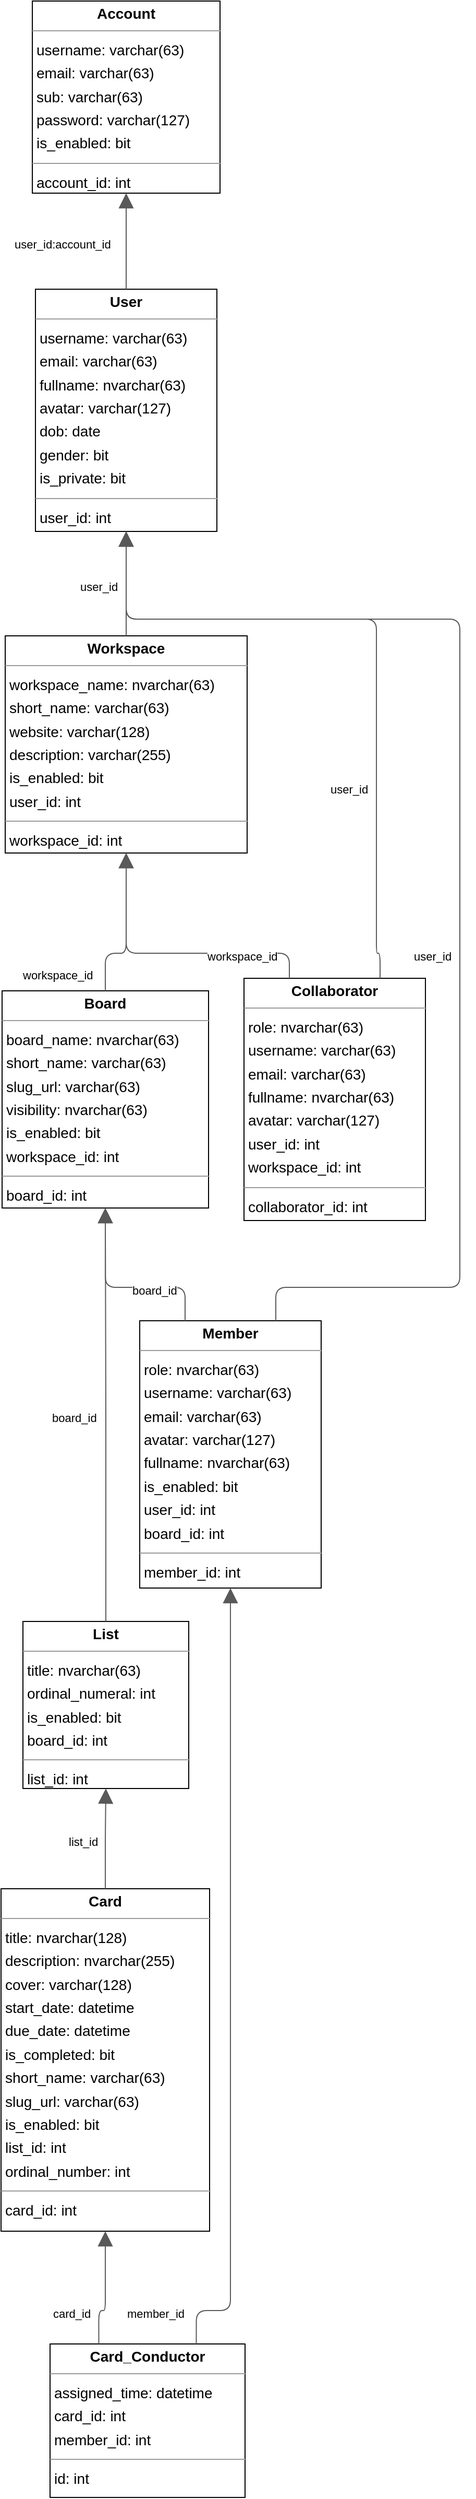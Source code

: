 <mxGraphModel dx="0" dy="0" grid="1" gridSize="10" guides="1" tooltips="1" connect="1" arrows="1" fold="1" page="0" pageScale="1" background="none" math="0" shadow="0">
  <root>
    <mxCell id="0" />
    <mxCell id="1" parent="0" />
    <mxCell id="node7" parent="1" vertex="1" value="&lt;p style=&quot;margin:0px;margin-top:4px;text-align:center;&quot;&gt;&lt;b&gt;Account&lt;/b&gt;&lt;/p&gt;&lt;hr size=&quot;1&quot;/&gt;&lt;p style=&quot;margin:0 0 0 4px;line-height:1.6;&quot;&gt; username: varchar(63)&lt;br/&gt; email: varchar(63)&lt;br/&gt; sub: varchar(63)&lt;br/&gt; password: varchar(127)&lt;br/&gt; is_enabled: bit&lt;/p&gt;&lt;hr size=&quot;1&quot;/&gt;&lt;p style=&quot;margin:0 0 0 4px;line-height:1.6;&quot;&gt; account_id: int&lt;/p&gt;" style="verticalAlign=top;align=left;overflow=fill;fontSize=14;fontFamily=Helvetica;html=1;rounded=0;shadow=0;comic=0;labelBackgroundColor=none;strokeWidth=1;">
      <mxGeometry x="-86" y="-164" width="180" height="184" as="geometry" />
    </mxCell>
    <mxCell id="node2" parent="1" vertex="1" value="&lt;p style=&quot;margin:0px;margin-top:4px;text-align:center;&quot;&gt;&lt;b&gt;Board&lt;/b&gt;&lt;/p&gt;&lt;hr size=&quot;1&quot;/&gt;&lt;p style=&quot;margin:0 0 0 4px;line-height:1.6;&quot;&gt; board_name: nvarchar(63)&lt;br/&gt; short_name: varchar(63)&lt;br/&gt; slug_url: varchar(63)&lt;br/&gt; visibility: nvarchar(63)&lt;br/&gt; is_enabled: bit&lt;br/&gt; workspace_id: int&lt;/p&gt;&lt;hr size=&quot;1&quot;/&gt;&lt;p style=&quot;margin:0 0 0 4px;line-height:1.6;&quot;&gt; board_id: int&lt;/p&gt;" style="verticalAlign=top;align=left;overflow=fill;fontSize=14;fontFamily=Helvetica;html=1;rounded=0;shadow=0;comic=0;labelBackgroundColor=none;strokeWidth=1;">
      <mxGeometry x="-115" y="784" width="198" height="208" as="geometry" />
    </mxCell>
    <mxCell id="node3" parent="1" vertex="1" value="&lt;p style=&quot;margin:0px;margin-top:4px;text-align:center;&quot;&gt;&lt;b&gt;Card&lt;/b&gt;&lt;/p&gt;&lt;hr size=&quot;1&quot;/&gt;&lt;p style=&quot;margin:0 0 0 4px;line-height:1.6;&quot;&gt; title: nvarchar(128)&lt;br/&gt; description: nvarchar(255)&lt;br/&gt; cover: varchar(128)&lt;br/&gt; start_date: datetime&lt;br/&gt; due_date: datetime&lt;br/&gt; is_completed: bit&lt;br/&gt; short_name: varchar(63)&lt;br/&gt; slug_url: varchar(63)&lt;br/&gt; is_enabled: bit&lt;br/&gt; list_id: int&lt;br/&gt; ordinal_number: int&lt;/p&gt;&lt;hr size=&quot;1&quot;/&gt;&lt;p style=&quot;margin:0 0 0 4px;line-height:1.6;&quot;&gt; card_id: int&lt;/p&gt;" style="verticalAlign=top;align=left;overflow=fill;fontSize=14;fontFamily=Helvetica;html=1;rounded=0;shadow=0;comic=0;labelBackgroundColor=none;strokeWidth=1;">
      <mxGeometry x="-116" y="1644" width="200" height="328" as="geometry" />
    </mxCell>
    <mxCell id="node4" parent="1" vertex="1" value="&lt;p style=&quot;margin:0px;margin-top:4px;text-align:center;&quot;&gt;&lt;b&gt;Card_Conductor&lt;/b&gt;&lt;/p&gt;&lt;hr size=&quot;1&quot;/&gt;&lt;p style=&quot;margin:0 0 0 4px;line-height:1.6;&quot;&gt; assigned_time: datetime&lt;br/&gt; card_id: int&lt;br/&gt; member_id: int&lt;/p&gt;&lt;hr size=&quot;1&quot;/&gt;&lt;p style=&quot;margin:0 0 0 4px;line-height:1.6;&quot;&gt; id: int&lt;/p&gt;" style="verticalAlign=top;align=left;overflow=fill;fontSize=14;fontFamily=Helvetica;html=1;rounded=0;shadow=0;comic=0;labelBackgroundColor=none;strokeWidth=1;">
      <mxGeometry x="-69" y="2080" width="187" height="147" as="geometry" />
    </mxCell>
    <mxCell id="node0" parent="1" vertex="1" value="&lt;p style=&quot;margin:0px;margin-top:4px;text-align:center;&quot;&gt;&lt;b&gt;Collaborator&lt;/b&gt;&lt;/p&gt;&lt;hr size=&quot;1&quot;/&gt;&lt;p style=&quot;margin:0 0 0 4px;line-height:1.6;&quot;&gt; role: nvarchar(63)&lt;br/&gt; username: varchar(63)&lt;br/&gt; email: varchar(63)&lt;br/&gt; fullname: nvarchar(63)&lt;br/&gt; avatar: varchar(127)&lt;br/&gt; user_id: int&lt;br/&gt; workspace_id: int&lt;/p&gt;&lt;hr size=&quot;1&quot;/&gt;&lt;p style=&quot;margin:0 0 0 4px;line-height:1.6;&quot;&gt; collaborator_id: int&lt;/p&gt;" style="verticalAlign=top;align=left;overflow=fill;fontSize=14;fontFamily=Helvetica;html=1;rounded=0;shadow=0;comic=0;labelBackgroundColor=none;strokeWidth=1;">
      <mxGeometry x="117" y="772" width="174" height="232" as="geometry" />
    </mxCell>
    <mxCell id="node6" parent="1" vertex="1" value="&lt;p style=&quot;margin:0px;margin-top:4px;text-align:center;&quot;&gt;&lt;b&gt;List&lt;/b&gt;&lt;/p&gt;&lt;hr size=&quot;1&quot;/&gt;&lt;p style=&quot;margin:0 0 0 4px;line-height:1.6;&quot;&gt; title: nvarchar(63)&lt;br/&gt; ordinal_numeral: int&lt;br/&gt; is_enabled: bit&lt;br/&gt; board_id: int&lt;/p&gt;&lt;hr size=&quot;1&quot;/&gt;&lt;p style=&quot;margin:0 0 0 4px;line-height:1.6;&quot;&gt; list_id: int&lt;/p&gt;" style="verticalAlign=top;align=left;overflow=fill;fontSize=14;fontFamily=Helvetica;html=1;rounded=0;shadow=0;comic=0;labelBackgroundColor=none;strokeWidth=1;">
      <mxGeometry x="-95" y="1388" width="159" height="160" as="geometry" />
    </mxCell>
    <mxCell id="node1" parent="1" vertex="1" value="&lt;p style=&quot;margin:0px;margin-top:4px;text-align:center;&quot;&gt;&lt;b&gt;Member&lt;/b&gt;&lt;/p&gt;&lt;hr size=&quot;1&quot;/&gt;&lt;p style=&quot;margin:0 0 0 4px;line-height:1.6;&quot;&gt; role: nvarchar(63)&lt;br/&gt; username: varchar(63)&lt;br/&gt; email: varchar(63)&lt;br/&gt; avatar: varchar(127)&lt;br/&gt; fullname: nvarchar(63)&lt;br/&gt; is_enabled: bit&lt;br/&gt; user_id: int&lt;br/&gt; board_id: int&lt;/p&gt;&lt;hr size=&quot;1&quot;/&gt;&lt;p style=&quot;margin:0 0 0 4px;line-height:1.6;&quot;&gt; member_id: int&lt;/p&gt;" style="verticalAlign=top;align=left;overflow=fill;fontSize=14;fontFamily=Helvetica;html=1;rounded=0;shadow=0;comic=0;labelBackgroundColor=none;strokeWidth=1;">
      <mxGeometry x="17" y="1100" width="174" height="256" as="geometry" />
    </mxCell>
    <mxCell id="node5" parent="1" vertex="1" value="&lt;p style=&quot;margin:0px;margin-top:4px;text-align:center;&quot;&gt;&lt;b&gt;User&lt;/b&gt;&lt;/p&gt;&lt;hr size=&quot;1&quot;/&gt;&lt;p style=&quot;margin:0 0 0 4px;line-height:1.6;&quot;&gt; username: varchar(63)&lt;br/&gt; email: varchar(63)&lt;br/&gt; fullname: nvarchar(63)&lt;br/&gt; avatar: varchar(127)&lt;br/&gt; dob: date&lt;br/&gt; gender: bit&lt;br/&gt; is_private: bit&lt;/p&gt;&lt;hr size=&quot;1&quot;/&gt;&lt;p style=&quot;margin:0 0 0 4px;line-height:1.6;&quot;&gt; user_id: int&lt;/p&gt;" style="verticalAlign=top;align=left;overflow=fill;fontSize=14;fontFamily=Helvetica;html=1;rounded=0;shadow=0;comic=0;labelBackgroundColor=none;strokeWidth=1;">
      <mxGeometry x="-83" y="112" width="174" height="232" as="geometry" />
    </mxCell>
    <mxCell id="node8" parent="1" vertex="1" value="&lt;p style=&quot;margin:0px;margin-top:4px;text-align:center;&quot;&gt;&lt;b&gt;Workspace&lt;/b&gt;&lt;/p&gt;&lt;hr size=&quot;1&quot;/&gt;&lt;p style=&quot;margin:0 0 0 4px;line-height:1.6;&quot;&gt; workspace_name: nvarchar(63)&lt;br/&gt; short_name: varchar(63)&lt;br/&gt; website: varchar(128)&lt;br/&gt; description: varchar(255)&lt;br/&gt; is_enabled: bit&lt;br/&gt; user_id: int&lt;/p&gt;&lt;hr size=&quot;1&quot;/&gt;&lt;p style=&quot;margin:0 0 0 4px;line-height:1.6;&quot;&gt; workspace_id: int&lt;/p&gt;" style="verticalAlign=top;align=left;overflow=fill;fontSize=14;fontFamily=Helvetica;html=1;rounded=0;shadow=0;comic=0;labelBackgroundColor=none;strokeWidth=1;">
      <mxGeometry x="-112" y="444" width="232" height="208" as="geometry" />
    </mxCell>
    <mxCell id="edge10" edge="1" value="" parent="1" source="node2" target="node8" style="html=1;rounded=1;edgeStyle=orthogonalEdgeStyle;dashed=0;startArrow=none;endArrow=block;endSize=12;strokeColor=#595959;exitX=0.500;exitY=0.000;exitDx=0;exitDy=0;entryX=0.500;entryY=1.000;entryDx=0;entryDy=0;">
      <mxGeometry width="50" height="50" relative="1" as="geometry">
        <Array as="points">
          <mxPoint x="-16" y="748" />
          <mxPoint x="4" y="748" />
        </Array>
      </mxGeometry>
    </mxCell>
    <mxCell id="label62" parent="edge10" vertex="1" connectable="0" value="workspace_id" style="edgeLabel;resizable=0;html=1;align=left;verticalAlign=top;strokeColor=default;">
      <mxGeometry x="-97" y="756" as="geometry" />
    </mxCell>
    <mxCell id="edge3" edge="1" value="" parent="1" source="node3" target="node6" style="html=1;rounded=1;edgeStyle=orthogonalEdgeStyle;dashed=0;startArrow=none;endArrow=block;endSize=12;strokeColor=#595959;exitX=0.500;exitY=0.000;exitDx=0;exitDy=0;entryX=0.500;entryY=1.000;entryDx=0;entryDy=0;">
      <mxGeometry width="50" height="50" relative="1" as="geometry">
        <Array as="points" />
      </mxGeometry>
    </mxCell>
    <mxCell id="label20" parent="edge3" vertex="1" connectable="0" value="list_id" style="edgeLabel;resizable=0;html=1;align=left;verticalAlign=top;strokeColor=default;">
      <mxGeometry x="-53" y="1586" as="geometry" />
    </mxCell>
    <mxCell id="edge7" edge="1" value="" parent="1" source="node4" target="node3" style="html=1;rounded=1;edgeStyle=orthogonalEdgeStyle;dashed=0;startArrow=none;endArrow=block;endSize=12;strokeColor=#595959;exitX=0.250;exitY=0.000;exitDx=0;exitDy=0;entryX=0.500;entryY=1.000;entryDx=0;entryDy=0;">
      <mxGeometry width="50" height="50" relative="1" as="geometry">
        <Array as="points">
          <mxPoint x="-23" y="2048" />
          <mxPoint x="-16" y="2048" />
        </Array>
      </mxGeometry>
    </mxCell>
    <mxCell id="label44" parent="edge7" vertex="1" connectable="0" value="card_id" style="edgeLabel;resizable=0;html=1;align=left;verticalAlign=top;strokeColor=default;">
      <mxGeometry x="-68" y="2038" as="geometry" />
    </mxCell>
    <mxCell id="edge8" edge="1" value="" parent="1" source="node4" target="node1" style="html=1;rounded=1;edgeStyle=orthogonalEdgeStyle;dashed=0;startArrow=none;endArrow=block;endSize=12;strokeColor=#595959;exitX=0.750;exitY=0.000;exitDx=0;exitDy=0;entryX=0.500;entryY=1.000;entryDx=0;entryDy=0;">
      <mxGeometry width="50" height="50" relative="1" as="geometry">
        <Array as="points">
          <mxPoint x="71" y="2048" />
          <mxPoint x="104" y="2048" />
        </Array>
      </mxGeometry>
    </mxCell>
    <mxCell id="label50" parent="edge8" vertex="1" connectable="0" value="member_id" style="edgeLabel;resizable=0;html=1;align=left;verticalAlign=top;strokeColor=default;">
      <mxGeometry x="3" y="2038" as="geometry" />
    </mxCell>
    <mxCell id="edge5" edge="1" value="" parent="1" source="node0" target="node5" style="html=1;rounded=1;edgeStyle=orthogonalEdgeStyle;dashed=0;startArrow=none;endArrow=block;endSize=12;strokeColor=#595959;exitX=0.750;exitY=0.000;exitDx=0;exitDy=0;entryX=0.500;entryY=1.000;entryDx=0;entryDy=0;">
      <mxGeometry width="50" height="50" relative="1" as="geometry">
        <Array as="points">
          <mxPoint x="248" y="748" />
          <mxPoint x="244" y="748" />
          <mxPoint x="244" y="428" />
          <mxPoint x="4" y="428" />
        </Array>
      </mxGeometry>
    </mxCell>
    <mxCell id="label32" parent="edge5" vertex="1" connectable="0" value="user_id" style="edgeLabel;resizable=0;html=1;align=left;verticalAlign=top;strokeColor=default;">
      <mxGeometry x="198" y="578" as="geometry" />
    </mxCell>
    <mxCell id="edge0" edge="1" value="" parent="1" source="node0" target="node8" style="html=1;rounded=1;edgeStyle=orthogonalEdgeStyle;dashed=0;startArrow=none;endArrow=block;endSize=12;strokeColor=#595959;exitX=0.250;exitY=0.000;exitDx=0;exitDy=0;entryX=0.500;entryY=1.000;entryDx=0;entryDy=0;">
      <mxGeometry width="50" height="50" relative="1" as="geometry">
        <Array as="points">
          <mxPoint x="161" y="748" />
          <mxPoint x="4" y="748" />
        </Array>
      </mxGeometry>
    </mxCell>
    <mxCell id="label2" parent="edge0" vertex="1" connectable="0" value="workspace_id" style="edgeLabel;resizable=0;html=1;align=left;verticalAlign=top;strokeColor=default;">
      <mxGeometry x="80" y="738" as="geometry" />
    </mxCell>
    <mxCell id="edge9" edge="1" value="" parent="1" source="node6" target="node2" style="html=1;rounded=1;edgeStyle=orthogonalEdgeStyle;dashed=0;startArrow=none;endArrow=block;endSize=12;strokeColor=#595959;exitX=0.500;exitY=0.000;exitDx=0;exitDy=0;entryX=0.500;entryY=1.000;entryDx=0;entryDy=0;">
      <mxGeometry width="50" height="50" relative="1" as="geometry">
        <Array as="points" />
      </mxGeometry>
    </mxCell>
    <mxCell id="label56" parent="edge9" vertex="1" connectable="0" value="board_id" style="edgeLabel;resizable=0;html=1;align=left;verticalAlign=top;strokeColor=default;">
      <mxGeometry x="-69" y="1180" as="geometry" />
    </mxCell>
    <mxCell id="edge2" edge="1" value="" parent="1" source="node1" target="node2" style="html=1;rounded=1;edgeStyle=orthogonalEdgeStyle;dashed=0;startArrow=none;endArrow=block;endSize=12;strokeColor=#595959;exitX=0.250;exitY=0.000;exitDx=0;exitDy=0;entryX=0.500;entryY=1.000;entryDx=0;entryDy=0;">
      <mxGeometry width="50" height="50" relative="1" as="geometry">
        <Array as="points">
          <mxPoint x="61" y="1068" />
          <mxPoint x="-16" y="1068" />
        </Array>
      </mxGeometry>
    </mxCell>
    <mxCell id="label14" parent="edge2" vertex="1" connectable="0" value="board_id" style="edgeLabel;resizable=0;html=1;align=left;verticalAlign=top;strokeColor=default;">
      <mxGeometry x="8" y="1058" as="geometry" />
    </mxCell>
    <mxCell id="edge1" edge="1" value="" parent="1" source="node1" target="node5" style="html=1;rounded=1;edgeStyle=orthogonalEdgeStyle;dashed=0;startArrow=none;endArrow=block;endSize=12;strokeColor=#595959;exitX=0.750;exitY=0.000;exitDx=0;exitDy=0;entryX=0.500;entryY=1.000;entryDx=0;entryDy=0;">
      <mxGeometry width="50" height="50" relative="1" as="geometry">
        <Array as="points">
          <mxPoint x="148" y="1068" />
          <mxPoint x="324" y="1068" />
          <mxPoint x="324" y="428" />
          <mxPoint x="4" y="428" />
        </Array>
      </mxGeometry>
    </mxCell>
    <mxCell id="label8" parent="edge1" vertex="1" connectable="0" value="user_id" style="edgeLabel;resizable=0;html=1;align=left;verticalAlign=top;strokeColor=default;">
      <mxGeometry x="278" y="738" as="geometry" />
    </mxCell>
    <mxCell id="edge6" edge="1" value="" parent="1" source="node5" target="node7" style="html=1;rounded=1;edgeStyle=orthogonalEdgeStyle;dashed=0;startArrow=none;endArrow=block;endSize=12;strokeColor=#595959;exitX=0.500;exitY=0.000;exitDx=0;exitDy=0;entryX=0.500;entryY=1.000;entryDx=0;entryDy=0;">
      <mxGeometry width="50" height="50" relative="1" as="geometry">
        <Array as="points" />
      </mxGeometry>
    </mxCell>
    <mxCell id="label38" parent="edge6" vertex="1" connectable="0" value="user_id:account_id" style="edgeLabel;resizable=0;html=1;align=left;verticalAlign=top;strokeColor=default;">
      <mxGeometry x="-105" y="56" as="geometry" />
    </mxCell>
    <mxCell id="edge4" edge="1" value="" parent="1" source="node8" target="node5" style="html=1;rounded=1;edgeStyle=orthogonalEdgeStyle;dashed=0;startArrow=none;endArrow=block;endSize=12;strokeColor=#595959;exitX=0.500;exitY=0.000;exitDx=0;exitDy=0;entryX=0.500;entryY=1.000;entryDx=0;entryDy=0;">
      <mxGeometry width="50" height="50" relative="1" as="geometry">
        <Array as="points" />
      </mxGeometry>
    </mxCell>
    <mxCell id="label26" parent="edge4" vertex="1" connectable="0" value="user_id" style="edgeLabel;resizable=0;html=1;align=left;verticalAlign=top;strokeColor=default;">
      <mxGeometry x="-42" y="384" as="geometry" />
    </mxCell>
  </root>
</mxGraphModel>